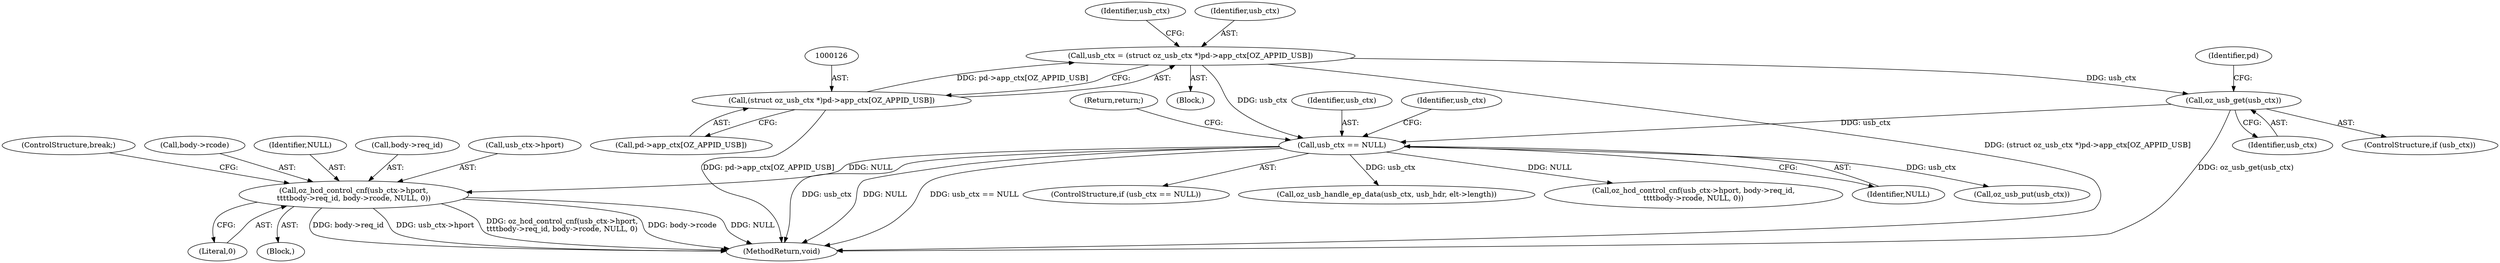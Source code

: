 digraph "0_linux_d114b9fe78c8d6fc6e70808c2092aa307c36dc8e@pointer" {
"1000281" [label="(Call,oz_hcd_control_cnf(usb_ctx->hport,\n\t\t\t\tbody->req_id, body->rcode, NULL, 0))"];
"1000144" [label="(Call,usb_ctx == NULL)"];
"1000134" [label="(Call,oz_usb_get(usb_ctx))"];
"1000123" [label="(Call,usb_ctx = (struct oz_usb_ctx *)pd->app_ctx[OZ_APPID_USB])"];
"1000125" [label="(Call,(struct oz_usb_ctx *)pd->app_ctx[OZ_APPID_USB])"];
"1000147" [label="(Return,return;)"];
"1000335" [label="(MethodReturn,void)"];
"1000292" [label="(Literal,0)"];
"1000127" [label="(Call,pd->app_ctx[OZ_APPID_USB])"];
"1000123" [label="(Call,usb_ctx = (struct oz_usb_ctx *)pd->app_ctx[OZ_APPID_USB])"];
"1000145" [label="(Identifier,usb_ctx)"];
"1000291" [label="(Identifier,NULL)"];
"1000134" [label="(Call,oz_usb_get(usb_ctx))"];
"1000133" [label="(Identifier,usb_ctx)"];
"1000143" [label="(ControlStructure,if (usb_ctx == NULL))"];
"1000325" [label="(Call,oz_usb_handle_ep_data(usb_ctx, usb_hdr, elt->length))"];
"1000260" [label="(Call,oz_hcd_control_cnf(usb_ctx->hport, body->req_id,\n\t\t\t\tbody->rcode, NULL, 0))"];
"1000285" [label="(Call,body->req_id)"];
"1000132" [label="(ControlStructure,if (usb_ctx))"];
"1000125" [label="(Call,(struct oz_usb_ctx *)pd->app_ctx[OZ_APPID_USB])"];
"1000282" [label="(Call,usb_ctx->hport)"];
"1000106" [label="(Block,)"];
"1000144" [label="(Call,usb_ctx == NULL)"];
"1000150" [label="(Identifier,usb_ctx)"];
"1000135" [label="(Identifier,usb_ctx)"];
"1000274" [label="(Block,)"];
"1000146" [label="(Identifier,NULL)"];
"1000293" [label="(ControlStructure,break;)"];
"1000288" [label="(Call,body->rcode)"];
"1000124" [label="(Identifier,usb_ctx)"];
"1000333" [label="(Call,oz_usb_put(usb_ctx))"];
"1000140" [label="(Identifier,pd)"];
"1000281" [label="(Call,oz_hcd_control_cnf(usb_ctx->hport,\n\t\t\t\tbody->req_id, body->rcode, NULL, 0))"];
"1000281" -> "1000274"  [label="AST: "];
"1000281" -> "1000292"  [label="CFG: "];
"1000282" -> "1000281"  [label="AST: "];
"1000285" -> "1000281"  [label="AST: "];
"1000288" -> "1000281"  [label="AST: "];
"1000291" -> "1000281"  [label="AST: "];
"1000292" -> "1000281"  [label="AST: "];
"1000293" -> "1000281"  [label="CFG: "];
"1000281" -> "1000335"  [label="DDG: NULL"];
"1000281" -> "1000335"  [label="DDG: body->req_id"];
"1000281" -> "1000335"  [label="DDG: usb_ctx->hport"];
"1000281" -> "1000335"  [label="DDG: oz_hcd_control_cnf(usb_ctx->hport,\n\t\t\t\tbody->req_id, body->rcode, NULL, 0)"];
"1000281" -> "1000335"  [label="DDG: body->rcode"];
"1000144" -> "1000281"  [label="DDG: NULL"];
"1000144" -> "1000143"  [label="AST: "];
"1000144" -> "1000146"  [label="CFG: "];
"1000145" -> "1000144"  [label="AST: "];
"1000146" -> "1000144"  [label="AST: "];
"1000147" -> "1000144"  [label="CFG: "];
"1000150" -> "1000144"  [label="CFG: "];
"1000144" -> "1000335"  [label="DDG: usb_ctx == NULL"];
"1000144" -> "1000335"  [label="DDG: usb_ctx"];
"1000144" -> "1000335"  [label="DDG: NULL"];
"1000134" -> "1000144"  [label="DDG: usb_ctx"];
"1000123" -> "1000144"  [label="DDG: usb_ctx"];
"1000144" -> "1000260"  [label="DDG: NULL"];
"1000144" -> "1000325"  [label="DDG: usb_ctx"];
"1000144" -> "1000333"  [label="DDG: usb_ctx"];
"1000134" -> "1000132"  [label="AST: "];
"1000134" -> "1000135"  [label="CFG: "];
"1000135" -> "1000134"  [label="AST: "];
"1000140" -> "1000134"  [label="CFG: "];
"1000134" -> "1000335"  [label="DDG: oz_usb_get(usb_ctx)"];
"1000123" -> "1000134"  [label="DDG: usb_ctx"];
"1000123" -> "1000106"  [label="AST: "];
"1000123" -> "1000125"  [label="CFG: "];
"1000124" -> "1000123"  [label="AST: "];
"1000125" -> "1000123"  [label="AST: "];
"1000133" -> "1000123"  [label="CFG: "];
"1000123" -> "1000335"  [label="DDG: (struct oz_usb_ctx *)pd->app_ctx[OZ_APPID_USB]"];
"1000125" -> "1000123"  [label="DDG: pd->app_ctx[OZ_APPID_USB]"];
"1000125" -> "1000127"  [label="CFG: "];
"1000126" -> "1000125"  [label="AST: "];
"1000127" -> "1000125"  [label="AST: "];
"1000125" -> "1000335"  [label="DDG: pd->app_ctx[OZ_APPID_USB]"];
}
